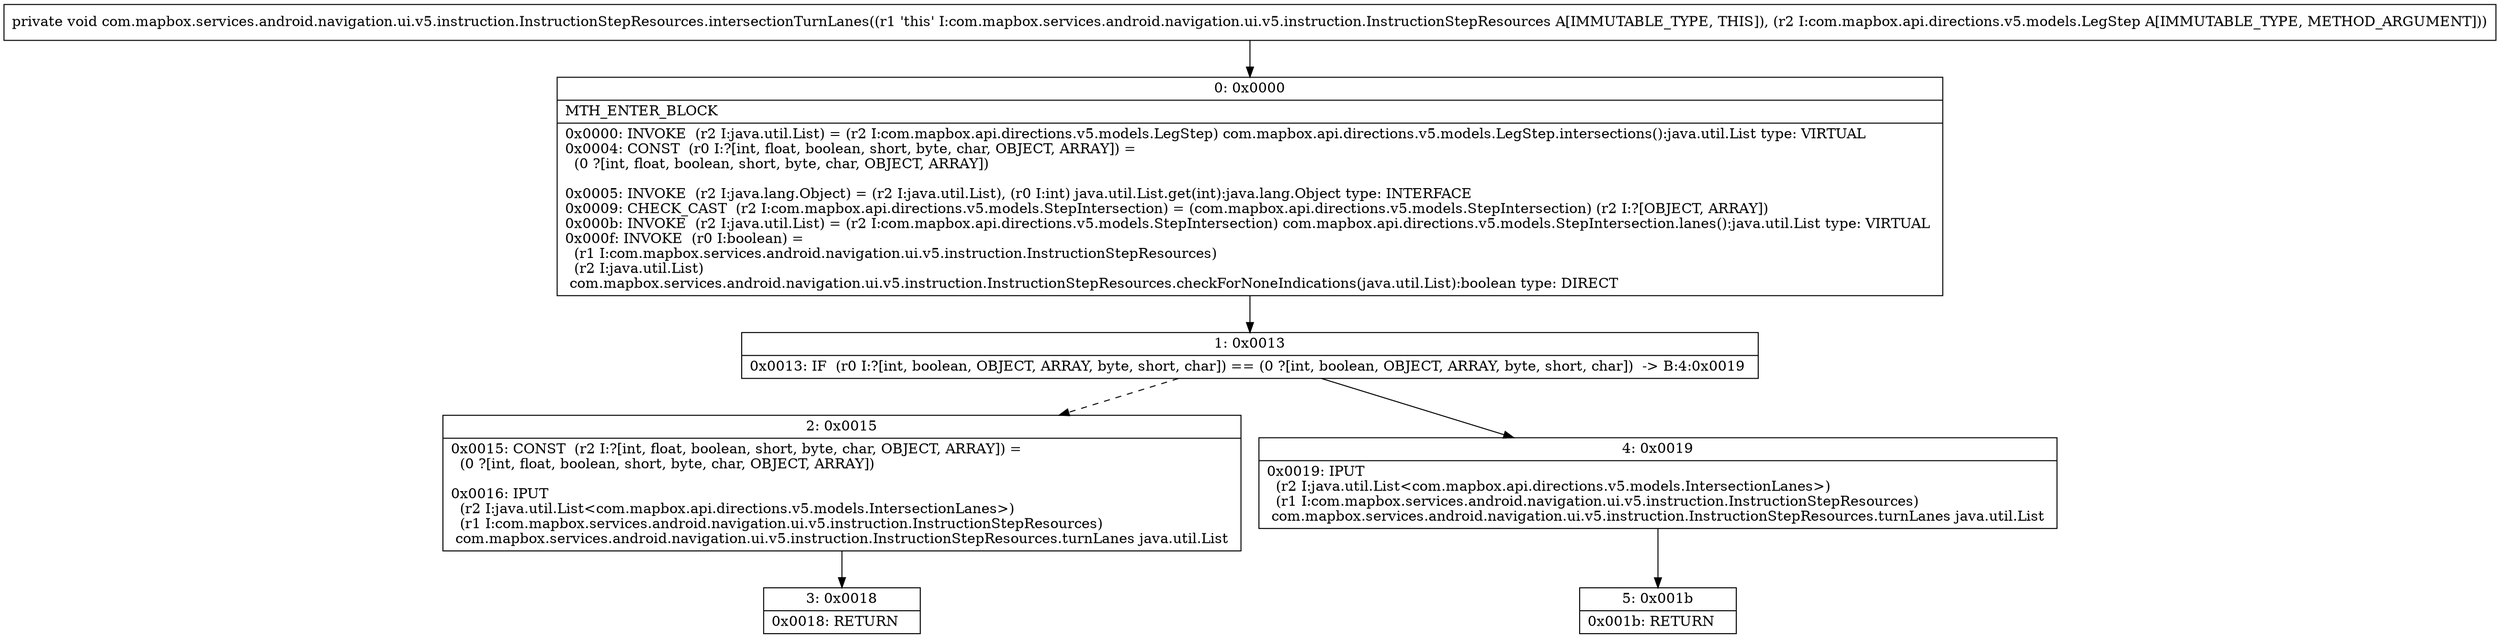 digraph "CFG forcom.mapbox.services.android.navigation.ui.v5.instruction.InstructionStepResources.intersectionTurnLanes(Lcom\/mapbox\/api\/directions\/v5\/models\/LegStep;)V" {
Node_0 [shape=record,label="{0\:\ 0x0000|MTH_ENTER_BLOCK\l|0x0000: INVOKE  (r2 I:java.util.List) = (r2 I:com.mapbox.api.directions.v5.models.LegStep) com.mapbox.api.directions.v5.models.LegStep.intersections():java.util.List type: VIRTUAL \l0x0004: CONST  (r0 I:?[int, float, boolean, short, byte, char, OBJECT, ARRAY]) = \l  (0 ?[int, float, boolean, short, byte, char, OBJECT, ARRAY])\l \l0x0005: INVOKE  (r2 I:java.lang.Object) = (r2 I:java.util.List), (r0 I:int) java.util.List.get(int):java.lang.Object type: INTERFACE \l0x0009: CHECK_CAST  (r2 I:com.mapbox.api.directions.v5.models.StepIntersection) = (com.mapbox.api.directions.v5.models.StepIntersection) (r2 I:?[OBJECT, ARRAY]) \l0x000b: INVOKE  (r2 I:java.util.List) = (r2 I:com.mapbox.api.directions.v5.models.StepIntersection) com.mapbox.api.directions.v5.models.StepIntersection.lanes():java.util.List type: VIRTUAL \l0x000f: INVOKE  (r0 I:boolean) = \l  (r1 I:com.mapbox.services.android.navigation.ui.v5.instruction.InstructionStepResources)\l  (r2 I:java.util.List)\l com.mapbox.services.android.navigation.ui.v5.instruction.InstructionStepResources.checkForNoneIndications(java.util.List):boolean type: DIRECT \l}"];
Node_1 [shape=record,label="{1\:\ 0x0013|0x0013: IF  (r0 I:?[int, boolean, OBJECT, ARRAY, byte, short, char]) == (0 ?[int, boolean, OBJECT, ARRAY, byte, short, char])  \-\> B:4:0x0019 \l}"];
Node_2 [shape=record,label="{2\:\ 0x0015|0x0015: CONST  (r2 I:?[int, float, boolean, short, byte, char, OBJECT, ARRAY]) = \l  (0 ?[int, float, boolean, short, byte, char, OBJECT, ARRAY])\l \l0x0016: IPUT  \l  (r2 I:java.util.List\<com.mapbox.api.directions.v5.models.IntersectionLanes\>)\l  (r1 I:com.mapbox.services.android.navigation.ui.v5.instruction.InstructionStepResources)\l com.mapbox.services.android.navigation.ui.v5.instruction.InstructionStepResources.turnLanes java.util.List \l}"];
Node_3 [shape=record,label="{3\:\ 0x0018|0x0018: RETURN   \l}"];
Node_4 [shape=record,label="{4\:\ 0x0019|0x0019: IPUT  \l  (r2 I:java.util.List\<com.mapbox.api.directions.v5.models.IntersectionLanes\>)\l  (r1 I:com.mapbox.services.android.navigation.ui.v5.instruction.InstructionStepResources)\l com.mapbox.services.android.navigation.ui.v5.instruction.InstructionStepResources.turnLanes java.util.List \l}"];
Node_5 [shape=record,label="{5\:\ 0x001b|0x001b: RETURN   \l}"];
MethodNode[shape=record,label="{private void com.mapbox.services.android.navigation.ui.v5.instruction.InstructionStepResources.intersectionTurnLanes((r1 'this' I:com.mapbox.services.android.navigation.ui.v5.instruction.InstructionStepResources A[IMMUTABLE_TYPE, THIS]), (r2 I:com.mapbox.api.directions.v5.models.LegStep A[IMMUTABLE_TYPE, METHOD_ARGUMENT])) }"];
MethodNode -> Node_0;
Node_0 -> Node_1;
Node_1 -> Node_2[style=dashed];
Node_1 -> Node_4;
Node_2 -> Node_3;
Node_4 -> Node_5;
}

